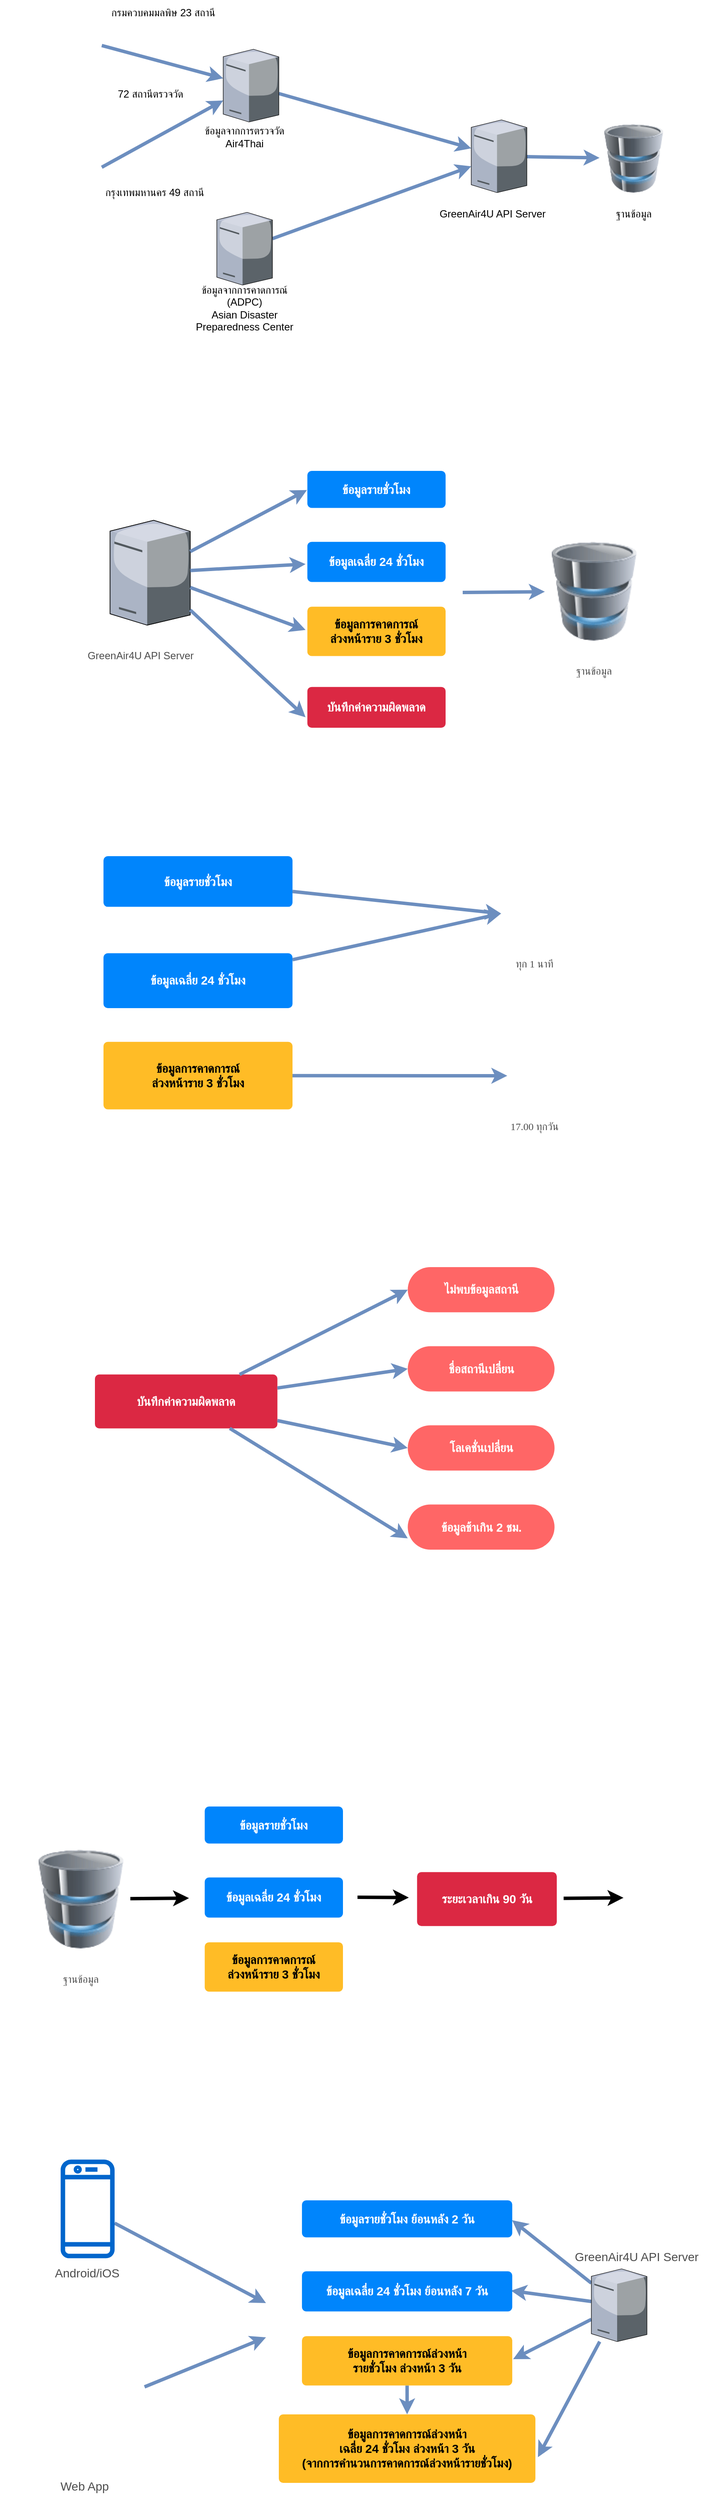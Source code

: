 <mxfile version="14.3.1" type="github">
  <diagram id="zh3HE5Sqc07CFCUgCEnf" name="Page-1">
    <mxGraphModel dx="946" dy="500" grid="1" gridSize="10" guides="1" tooltips="1" connect="1" arrows="1" fold="1" page="1" pageScale="1" pageWidth="850" pageHeight="1100" math="0" shadow="0">
      <root>
        <mxCell id="0" />
        <mxCell id="1" parent="0" />
        <mxCell id="6Dhc2FxLfwsOcZCqTkwx-10" style="orthogonalLoop=1;jettySize=auto;html=1;fillColor=#dae8fc;strokeColor=#6c8ebf;strokeWidth=4;rounded=0;" parent="1" source="6Dhc2FxLfwsOcZCqTkwx-2" edge="1">
          <mxGeometry relative="1" as="geometry">
            <mxPoint x="260" y="171.486" as="targetPoint" />
          </mxGeometry>
        </mxCell>
        <mxCell id="6Dhc2FxLfwsOcZCqTkwx-2" value="" style="shape=image;html=1;verticalAlign=top;verticalLabelPosition=bottom;labelBackgroundColor=#ffffff;imageAspect=0;aspect=fixed;image=https://cdn2.iconfinder.com/data/icons/public-services-filledoutline/64/PARKING_METER-transportation-urban-city-128.png" parent="1" vertex="1">
          <mxGeometry x="50" y="90" width="68" height="68" as="geometry" />
        </mxCell>
        <mxCell id="6Dhc2FxLfwsOcZCqTkwx-11" style="edgeStyle=none;orthogonalLoop=1;jettySize=auto;html=1;fillColor=#dae8fc;strokeColor=#6c8ebf;strokeWidth=4;rounded=0;" parent="1" source="6Dhc2FxLfwsOcZCqTkwx-3" edge="1">
          <mxGeometry relative="1" as="geometry">
            <mxPoint x="260" y="197.332" as="targetPoint" />
          </mxGeometry>
        </mxCell>
        <mxCell id="6Dhc2FxLfwsOcZCqTkwx-3" value="" style="shape=image;html=1;verticalAlign=top;verticalLabelPosition=bottom;labelBackgroundColor=#ffffff;imageAspect=0;aspect=fixed;image=https://cdn2.iconfinder.com/data/icons/public-services-filledoutline/64/PARKING_METER-transportation-urban-city-128.png" parent="1" vertex="1">
          <mxGeometry x="50" y="260" width="68" height="68" as="geometry" />
        </mxCell>
        <mxCell id="6Dhc2FxLfwsOcZCqTkwx-6" value="" style="shape=image;html=1;verticalAlign=top;verticalLabelPosition=bottom;labelBackgroundColor=#ffffff;imageAspect=0;aspect=fixed;image=https://cdn4.iconfinder.com/data/icons/essential-app-2/16/record-round-circle-dot-128.png" parent="1" vertex="1">
          <mxGeometry x="79" y="175" width="10" height="10" as="geometry" />
        </mxCell>
        <mxCell id="6Dhc2FxLfwsOcZCqTkwx-7" value="" style="shape=image;html=1;verticalAlign=top;verticalLabelPosition=bottom;labelBackgroundColor=#ffffff;imageAspect=0;aspect=fixed;image=https://cdn4.iconfinder.com/data/icons/essential-app-2/16/record-round-circle-dot-128.png" parent="1" vertex="1">
          <mxGeometry x="79" y="200" width="10" height="10" as="geometry" />
        </mxCell>
        <mxCell id="6Dhc2FxLfwsOcZCqTkwx-8" value="" style="shape=image;html=1;verticalAlign=top;verticalLabelPosition=bottom;labelBackgroundColor=#ffffff;imageAspect=0;aspect=fixed;image=https://cdn4.iconfinder.com/data/icons/essential-app-2/16/record-round-circle-dot-128.png" parent="1" vertex="1">
          <mxGeometry x="79" y="230" width="10" height="10" as="geometry" />
        </mxCell>
        <mxCell id="6Dhc2FxLfwsOcZCqTkwx-12" value="72 สถานีตรวจวัด" style="text;html=1;strokeColor=none;fillColor=none;align=center;verticalAlign=middle;whiteSpace=wrap;rounded=0;" parent="1" vertex="1">
          <mxGeometry x="130" y="175" width="90" height="30" as="geometry" />
        </mxCell>
        <mxCell id="6Dhc2FxLfwsOcZCqTkwx-13" value="ข้อมูลจากการตรวจวัด&lt;br&gt;Air4Thai" style="text;html=1;strokeColor=none;fillColor=none;align=center;verticalAlign=middle;whiteSpace=wrap;rounded=0;" parent="1" vertex="1">
          <mxGeometry x="220" y="230" width="130" height="20" as="geometry" />
        </mxCell>
        <mxCell id="6Dhc2FxLfwsOcZCqTkwx-15" value="ข้อมูลจากการคาดการณ์&lt;br&gt;(ADPC)&lt;br&gt;&lt;span style=&quot;font-family: &amp;#34;arial&amp;#34; , &amp;#34;helvetica neue&amp;#34; , &amp;#34;helvetica&amp;#34; , sans-serif ; background-color: rgb(255 , 255 , 255)&quot;&gt;Asian Disaster Preparedness Center&lt;/span&gt;" style="text;html=1;strokeColor=none;fillColor=none;align=center;verticalAlign=middle;whiteSpace=wrap;rounded=0;" parent="1" vertex="1">
          <mxGeometry x="220" y="430" width="130" height="20" as="geometry" />
        </mxCell>
        <mxCell id="6Dhc2FxLfwsOcZCqTkwx-21" style="edgeStyle=none;rounded=0;orthogonalLoop=1;jettySize=auto;html=1;strokeWidth=4;fillColor=#dae8fc;strokeColor=#6c8ebf;" parent="1" source="6Dhc2FxLfwsOcZCqTkwx-16" target="6Dhc2FxLfwsOcZCqTkwx-18" edge="1">
          <mxGeometry relative="1" as="geometry" />
        </mxCell>
        <mxCell id="6Dhc2FxLfwsOcZCqTkwx-16" value="" style="verticalLabelPosition=bottom;aspect=fixed;html=1;verticalAlign=top;strokeColor=none;align=center;outlineConnect=0;shape=mxgraph.citrix.license_server;" parent="1" vertex="1">
          <mxGeometry x="260" y="137.5" width="65" height="85" as="geometry" />
        </mxCell>
        <mxCell id="6Dhc2FxLfwsOcZCqTkwx-22" style="edgeStyle=none;rounded=0;orthogonalLoop=1;jettySize=auto;html=1;strokeWidth=4;fillColor=#dae8fc;strokeColor=#6c8ebf;" parent="1" source="6Dhc2FxLfwsOcZCqTkwx-17" target="6Dhc2FxLfwsOcZCqTkwx-18" edge="1">
          <mxGeometry relative="1" as="geometry" />
        </mxCell>
        <mxCell id="6Dhc2FxLfwsOcZCqTkwx-17" value="" style="verticalLabelPosition=bottom;aspect=fixed;html=1;verticalAlign=top;strokeColor=none;align=center;outlineConnect=0;shape=mxgraph.citrix.license_server;" parent="1" vertex="1">
          <mxGeometry x="252.5" y="328" width="65" height="85" as="geometry" />
        </mxCell>
        <mxCell id="6Dhc2FxLfwsOcZCqTkwx-23" style="edgeStyle=none;rounded=0;orthogonalLoop=1;jettySize=auto;html=1;strokeWidth=4;fillColor=#dae8fc;strokeColor=#6c8ebf;" parent="1" source="6Dhc2FxLfwsOcZCqTkwx-18" target="6Dhc2FxLfwsOcZCqTkwx-20" edge="1">
          <mxGeometry relative="1" as="geometry" />
        </mxCell>
        <mxCell id="6Dhc2FxLfwsOcZCqTkwx-18" value="" style="verticalLabelPosition=bottom;aspect=fixed;html=1;verticalAlign=top;strokeColor=none;align=center;outlineConnect=0;shape=mxgraph.citrix.license_server;" parent="1" vertex="1">
          <mxGeometry x="550" y="220" width="65" height="85" as="geometry" />
        </mxCell>
        <mxCell id="6Dhc2FxLfwsOcZCqTkwx-19" value="GreenAir4U API Server" style="text;html=1;strokeColor=none;fillColor=none;align=center;verticalAlign=middle;whiteSpace=wrap;rounded=0;" parent="1" vertex="1">
          <mxGeometry x="510" y="320" width="130" height="20" as="geometry" />
        </mxCell>
        <mxCell id="6Dhc2FxLfwsOcZCqTkwx-20" value="" style="image;html=1;image=img/lib/clip_art/computers/Database_128x128.png" parent="1" vertex="1">
          <mxGeometry x="700" y="225" width="80" height="80" as="geometry" />
        </mxCell>
        <mxCell id="6Dhc2FxLfwsOcZCqTkwx-24" value="ฐานข้อมูล" style="text;html=1;strokeColor=none;fillColor=none;align=center;verticalAlign=middle;whiteSpace=wrap;rounded=0;" parent="1" vertex="1">
          <mxGeometry x="675" y="320" width="130" height="20" as="geometry" />
        </mxCell>
        <mxCell id="6Dhc2FxLfwsOcZCqTkwx-43" value="" style="group;fontFamily=Verdana;" parent="1" vertex="1" connectable="0">
          <mxGeometry x="70" y="630" width="764.19" height="362" as="geometry" />
        </mxCell>
        <mxCell id="6Dhc2FxLfwsOcZCqTkwx-26" value="" style="verticalLabelPosition=bottom;aspect=fixed;html=1;verticalAlign=top;strokeColor=none;align=center;outlineConnect=0;shape=mxgraph.citrix.license_server;" parent="6Dhc2FxLfwsOcZCqTkwx-43" vertex="1">
          <mxGeometry x="57.675" y="57.674" width="93.721" height="122.558" as="geometry" />
        </mxCell>
        <mxCell id="6Dhc2FxLfwsOcZCqTkwx-27" value="&lt;font color=&quot;#4d4d4d&quot;&gt;GreenAir4U API Server&lt;/font&gt;" style="text;html=1;strokeColor=none;fillColor=none;align=center;verticalAlign=middle;whiteSpace=wrap;rounded=0;" parent="6Dhc2FxLfwsOcZCqTkwx-43" vertex="1">
          <mxGeometry y="201.86" width="187.443" height="28.837" as="geometry" />
        </mxCell>
        <mxCell id="6Dhc2FxLfwsOcZCqTkwx-30" value="ข้อมูลรายชั่วโมง" style="html=1;shadow=0;dashed=0;shape=mxgraph.bootstrap.rrect;rSize=5;strokeColor=none;strokeWidth=1;fillColor=#0085FC;fontColor=#FFFFFF;whiteSpace=wrap;align=center;verticalAlign=middle;spacingLeft=0;fontStyle=1;fontSize=14;spacing=5;" parent="6Dhc2FxLfwsOcZCqTkwx-43" vertex="1">
          <mxGeometry x="288.37" width="161.63" height="43.26" as="geometry" />
        </mxCell>
        <mxCell id="6Dhc2FxLfwsOcZCqTkwx-38" style="edgeStyle=none;rounded=0;orthogonalLoop=1;jettySize=auto;html=1;entryX=-0.003;entryY=0.517;entryDx=0;entryDy=0;entryPerimeter=0;strokeWidth=4;fillColor=#dae8fc;strokeColor=#6c8ebf;" parent="6Dhc2FxLfwsOcZCqTkwx-43" source="6Dhc2FxLfwsOcZCqTkwx-26" target="6Dhc2FxLfwsOcZCqTkwx-30" edge="1">
          <mxGeometry relative="1" as="geometry" />
        </mxCell>
        <mxCell id="6Dhc2FxLfwsOcZCqTkwx-31" value="" style="image;html=1;image=img/lib/clip_art/computers/Database_128x128.png" parent="6Dhc2FxLfwsOcZCqTkwx-43" vertex="1">
          <mxGeometry x="566.044" y="82.907" width="115.349" height="115.349" as="geometry" />
        </mxCell>
        <mxCell id="6Dhc2FxLfwsOcZCqTkwx-32" value="&lt;font face=&quot;Verdana&quot; color=&quot;#4d4d4d&quot;&gt;ฐานข้อมูล&lt;/font&gt;" style="text;html=1;strokeColor=none;fillColor=none;align=center;verticalAlign=middle;whiteSpace=wrap;rounded=0;" parent="6Dhc2FxLfwsOcZCqTkwx-43" vertex="1">
          <mxGeometry x="529.997" y="219.884" width="187.443" height="28.837" as="geometry" />
        </mxCell>
        <mxCell id="6Dhc2FxLfwsOcZCqTkwx-33" value="ข้อมูลเฉลี่ย 24 ชั่วโมง" style="html=1;shadow=0;dashed=0;shape=mxgraph.bootstrap.rrect;rSize=5;strokeColor=none;strokeWidth=1;fillColor=#0085FC;fontColor=#FFFFFF;whiteSpace=wrap;align=center;verticalAlign=middle;spacingLeft=0;fontStyle=1;fontSize=14;spacing=5;" parent="6Dhc2FxLfwsOcZCqTkwx-43" vertex="1">
          <mxGeometry x="288.37" y="82.91" width="161.63" height="46.86" as="geometry" />
        </mxCell>
        <mxCell id="6Dhc2FxLfwsOcZCqTkwx-39" style="edgeStyle=none;rounded=0;orthogonalLoop=1;jettySize=auto;html=1;entryX=-0.013;entryY=0.554;entryDx=0;entryDy=0;entryPerimeter=0;strokeWidth=4;fillColor=#dae8fc;strokeColor=#6c8ebf;" parent="6Dhc2FxLfwsOcZCqTkwx-43" source="6Dhc2FxLfwsOcZCqTkwx-26" target="6Dhc2FxLfwsOcZCqTkwx-33" edge="1">
          <mxGeometry relative="1" as="geometry" />
        </mxCell>
        <mxCell id="6Dhc2FxLfwsOcZCqTkwx-34" value="ข้อมูลการคาดการณ์&lt;br&gt;ล่วงหน้าราย 3 ชั่วโมง" style="html=1;shadow=0;dashed=0;shape=mxgraph.bootstrap.rrect;rSize=5;strokeColor=none;strokeWidth=1;fillColor=#FFBC26;fontColor=#000000;whiteSpace=wrap;align=center;verticalAlign=middle;spacingLeft=0;fontStyle=1;fontSize=14;spacing=5;" parent="6Dhc2FxLfwsOcZCqTkwx-43" vertex="1">
          <mxGeometry x="288.37" y="158.6" width="161.63" height="57.67" as="geometry" />
        </mxCell>
        <mxCell id="6Dhc2FxLfwsOcZCqTkwx-40" style="edgeStyle=none;rounded=0;orthogonalLoop=1;jettySize=auto;html=1;entryX=-0.013;entryY=0.471;entryDx=0;entryDy=0;entryPerimeter=0;strokeWidth=4;fillColor=#dae8fc;strokeColor=#6c8ebf;" parent="6Dhc2FxLfwsOcZCqTkwx-43" source="6Dhc2FxLfwsOcZCqTkwx-26" target="6Dhc2FxLfwsOcZCqTkwx-34" edge="1">
          <mxGeometry relative="1" as="geometry" />
        </mxCell>
        <mxCell id="6Dhc2FxLfwsOcZCqTkwx-37" value="บันทึกค่าความผิดพลาด" style="html=1;shadow=0;dashed=0;shape=mxgraph.bootstrap.rrect;rSize=5;strokeColor=none;strokeWidth=1;fillColor=#DB2843;fontColor=#FFFFFF;whiteSpace=wrap;align=center;verticalAlign=middle;spacingLeft=0;fontStyle=1;fontSize=14;spacing=5;" parent="6Dhc2FxLfwsOcZCqTkwx-43" vertex="1">
          <mxGeometry x="288.37" y="252.33" width="161.63" height="47.67" as="geometry" />
        </mxCell>
        <mxCell id="6Dhc2FxLfwsOcZCqTkwx-41" style="edgeStyle=none;rounded=0;orthogonalLoop=1;jettySize=auto;html=1;entryX=-0.013;entryY=0.742;entryDx=0;entryDy=0;entryPerimeter=0;strokeWidth=4;fillColor=#dae8fc;strokeColor=#6c8ebf;" parent="6Dhc2FxLfwsOcZCqTkwx-43" source="6Dhc2FxLfwsOcZCqTkwx-26" target="6Dhc2FxLfwsOcZCqTkwx-37" edge="1">
          <mxGeometry relative="1" as="geometry" />
        </mxCell>
        <mxCell id="6Dhc2FxLfwsOcZCqTkwx-44" value="" style="endArrow=classic;html=1;strokeWidth=4;fontFamily=Verdana;fillColor=#dae8fc;strokeColor=#6c8ebf;" parent="6Dhc2FxLfwsOcZCqTkwx-43" target="6Dhc2FxLfwsOcZCqTkwx-31" edge="1">
          <mxGeometry width="50" height="50" relative="1" as="geometry">
            <mxPoint x="470" y="142" as="sourcePoint" />
            <mxPoint x="520" y="93.95" as="targetPoint" />
          </mxGeometry>
        </mxCell>
        <mxCell id="6Dhc2FxLfwsOcZCqTkwx-72" value="" style="group" parent="1" vertex="1" connectable="0">
          <mxGeometry x="120" y="1080" width="669.07" height="335.61" as="geometry" />
        </mxCell>
        <mxCell id="6Dhc2FxLfwsOcZCqTkwx-48" value="ข้อมูลรายชั่วโมง" style="html=1;shadow=0;dashed=0;shape=mxgraph.bootstrap.rrect;rSize=5;strokeColor=none;strokeWidth=1;fillColor=#0085FC;fontColor=#FFFFFF;whiteSpace=wrap;align=center;verticalAlign=middle;spacingLeft=0;fontStyle=1;fontSize=14;spacing=5;" parent="6Dhc2FxLfwsOcZCqTkwx-72" vertex="1">
          <mxGeometry width="221.012" height="59.153" as="geometry" />
        </mxCell>
        <mxCell id="6Dhc2FxLfwsOcZCqTkwx-49" value="ข้อมูลเฉลี่ย 24 ชั่วโมง" style="html=1;shadow=0;dashed=0;shape=mxgraph.bootstrap.rrect;rSize=5;strokeColor=none;strokeWidth=1;fillColor=#0085FC;fontColor=#FFFFFF;whiteSpace=wrap;align=center;verticalAlign=middle;spacingLeft=0;fontStyle=1;fontSize=14;spacing=5;" parent="6Dhc2FxLfwsOcZCqTkwx-72" vertex="1">
          <mxGeometry y="113.369" width="221.012" height="64.075" as="geometry" />
        </mxCell>
        <mxCell id="6Dhc2FxLfwsOcZCqTkwx-50" value="ข้อมูลการคาดการณ์&lt;br&gt;ล่วงหน้าราย 3 ชั่วโมง" style="html=1;shadow=0;dashed=0;shape=mxgraph.bootstrap.rrect;rSize=5;strokeColor=none;strokeWidth=1;fillColor=#FFBC26;fontColor=#000000;whiteSpace=wrap;align=center;verticalAlign=middle;spacingLeft=0;fontStyle=1;fontSize=14;spacing=5;" parent="6Dhc2FxLfwsOcZCqTkwx-72" vertex="1">
          <mxGeometry y="216.866" width="221.012" height="78.857" as="geometry" />
        </mxCell>
        <mxCell id="6Dhc2FxLfwsOcZCqTkwx-51" value="" style="shape=image;html=1;verticalAlign=top;verticalLabelPosition=bottom;labelBackgroundColor=#ffffff;imageAspect=0;aspect=fixed;image=https://cdn1.iconfinder.com/data/icons/education-filled-outline-8/64/Education-Filled_20-128.png;fontFamily=Verdana;align=center;" parent="6Dhc2FxLfwsOcZCqTkwx-72" vertex="1">
          <mxGeometry x="464.914" y="27.348" width="79.308" height="79.308" as="geometry" />
        </mxCell>
        <mxCell id="6Dhc2FxLfwsOcZCqTkwx-69" style="edgeStyle=none;rounded=0;orthogonalLoop=1;jettySize=auto;html=1;entryX=0;entryY=0.5;entryDx=0;entryDy=0;strokeWidth=4;fontFamily=Verdana;fontSize=12;fillColor=#dae8fc;strokeColor=#6c8ebf;" parent="6Dhc2FxLfwsOcZCqTkwx-72" source="6Dhc2FxLfwsOcZCqTkwx-48" target="6Dhc2FxLfwsOcZCqTkwx-51" edge="1">
          <mxGeometry relative="1" as="geometry" />
        </mxCell>
        <mxCell id="6Dhc2FxLfwsOcZCqTkwx-70" style="edgeStyle=none;rounded=0;orthogonalLoop=1;jettySize=auto;html=1;entryX=0;entryY=0.5;entryDx=0;entryDy=0;strokeWidth=4;fontFamily=Verdana;fontSize=12;fillColor=#dae8fc;strokeColor=#6c8ebf;" parent="6Dhc2FxLfwsOcZCqTkwx-72" source="6Dhc2FxLfwsOcZCqTkwx-49" target="6Dhc2FxLfwsOcZCqTkwx-51" edge="1">
          <mxGeometry relative="1" as="geometry" />
        </mxCell>
        <mxCell id="6Dhc2FxLfwsOcZCqTkwx-52" value="" style="shape=image;html=1;verticalAlign=top;verticalLabelPosition=bottom;labelBackgroundColor=#ffffff;imageAspect=0;aspect=fixed;image=https://cdn1.iconfinder.com/data/icons/education-filled-outline-8/64/Education-Filled_20-128.png;fontFamily=Verdana;align=center;" parent="6Dhc2FxLfwsOcZCqTkwx-72" vertex="1">
          <mxGeometry x="472.133" y="216.866" width="79.308" height="79.308" as="geometry" />
        </mxCell>
        <mxCell id="6Dhc2FxLfwsOcZCqTkwx-71" style="edgeStyle=none;rounded=0;orthogonalLoop=1;jettySize=auto;html=1;entryX=0;entryY=0.5;entryDx=0;entryDy=0;strokeWidth=4;fontFamily=Verdana;fontSize=12;fillColor=#dae8fc;strokeColor=#6c8ebf;" parent="6Dhc2FxLfwsOcZCqTkwx-72" source="6Dhc2FxLfwsOcZCqTkwx-50" target="6Dhc2FxLfwsOcZCqTkwx-52" edge="1">
          <mxGeometry relative="1" as="geometry" />
        </mxCell>
        <mxCell id="6Dhc2FxLfwsOcZCqTkwx-67" value="&lt;font face=&quot;Verdana&quot; color=&quot;#4d4d4d&quot; style=&quot;font-size: 12px;&quot;&gt;ทุก 1 นาที&lt;/font&gt;" style="text;html=1;strokeColor=none;fillColor=none;align=center;verticalAlign=middle;whiteSpace=wrap;rounded=0;fontSize=12;" parent="6Dhc2FxLfwsOcZCqTkwx-72" vertex="1">
          <mxGeometry x="376.412" y="106.66" width="256.308" height="39.431" as="geometry" />
        </mxCell>
        <mxCell id="6Dhc2FxLfwsOcZCqTkwx-68" value="&lt;font color=&quot;#4d4d4d&quot; face=&quot;Verdana&quot;&gt;17.00 ทุกวัน&lt;/font&gt;" style="text;html=1;strokeColor=none;fillColor=none;align=center;verticalAlign=middle;whiteSpace=wrap;rounded=0;fontSize=12;" parent="6Dhc2FxLfwsOcZCqTkwx-72" vertex="1">
          <mxGeometry x="376.412" y="296.179" width="256.308" height="39.431" as="geometry" />
        </mxCell>
        <mxCell id="6Dhc2FxLfwsOcZCqTkwx-73" value="บันทึกค่าความผิดพลาด" style="html=1;shadow=0;dashed=0;shape=mxgraph.bootstrap.rrect;rSize=5;strokeColor=none;strokeWidth=1;fillColor=#DB2843;fontColor=#FFFFFF;whiteSpace=wrap;align=center;verticalAlign=middle;spacingLeft=0;fontStyle=1;fontSize=14;spacing=5;" parent="1" vertex="1">
          <mxGeometry x="110" y="1685.4" width="213.351" height="62.924" as="geometry" />
        </mxCell>
        <mxCell id="6Dhc2FxLfwsOcZCqTkwx-74" value="ชื่อสถานีเปลี่ยน" style="rounded=1;whiteSpace=wrap;html=1;arcSize=50;strokeColor=none;strokeWidth=1;fontColor=#FFFFFF;whiteSpace=wrap;align=center;verticalAlign=middle;spacingLeft=0;fontStyle=1;fontSize=14;spacing=10;fillColor=#FF6666;" parent="1" vertex="1">
          <mxGeometry x="475.757" y="1652.4" width="171.599" height="52.8" as="geometry" />
        </mxCell>
        <mxCell id="6Dhc2FxLfwsOcZCqTkwx-79" style="edgeStyle=none;rounded=0;orthogonalLoop=1;jettySize=auto;html=1;entryX=0;entryY=0.5;entryDx=0;entryDy=0;strokeWidth=4;fontFamily=Verdana;fontSize=12;fillColor=#dae8fc;strokeColor=#6c8ebf;" parent="1" source="6Dhc2FxLfwsOcZCqTkwx-73" target="6Dhc2FxLfwsOcZCqTkwx-74" edge="1">
          <mxGeometry x="110" y="1560" as="geometry" />
        </mxCell>
        <mxCell id="6Dhc2FxLfwsOcZCqTkwx-75" value="โลเคชั่นเปลี่ยน" style="rounded=1;whiteSpace=wrap;html=1;arcSize=50;strokeColor=none;strokeWidth=1;fontColor=#FFFFFF;whiteSpace=wrap;align=center;verticalAlign=middle;spacingLeft=0;fontStyle=1;fontSize=14;spacing=10;fillColor=#FF6666;" parent="1" vertex="1">
          <mxGeometry x="475.771" y="1744.8" width="171.599" height="52.8" as="geometry" />
        </mxCell>
        <mxCell id="6Dhc2FxLfwsOcZCqTkwx-80" style="edgeStyle=none;rounded=0;orthogonalLoop=1;jettySize=auto;html=1;entryX=0;entryY=0.5;entryDx=0;entryDy=0;strokeWidth=4;fontFamily=Verdana;fontSize=12;fillColor=#dae8fc;strokeColor=#6c8ebf;" parent="1" source="6Dhc2FxLfwsOcZCqTkwx-73" target="6Dhc2FxLfwsOcZCqTkwx-75" edge="1">
          <mxGeometry x="110" y="1560" as="geometry" />
        </mxCell>
        <mxCell id="6Dhc2FxLfwsOcZCqTkwx-76" value="ข้อมูลช้าเกิน 2 ชม." style="rounded=1;whiteSpace=wrap;html=1;arcSize=50;strokeColor=none;strokeWidth=1;fontColor=#FFFFFF;whiteSpace=wrap;align=center;verticalAlign=middle;spacingLeft=0;fontStyle=1;fontSize=14;spacing=10;fillColor=#FF6666;" parent="1" vertex="1">
          <mxGeometry x="475.757" y="1837.2" width="171.599" height="52.8" as="geometry" />
        </mxCell>
        <mxCell id="6Dhc2FxLfwsOcZCqTkwx-81" style="edgeStyle=none;rounded=0;orthogonalLoop=1;jettySize=auto;html=1;entryX=0;entryY=0.75;entryDx=0;entryDy=0;strokeWidth=4;fontFamily=Verdana;fontSize=12;fillColor=#dae8fc;strokeColor=#6c8ebf;" parent="1" source="6Dhc2FxLfwsOcZCqTkwx-73" target="6Dhc2FxLfwsOcZCqTkwx-76" edge="1">
          <mxGeometry x="110" y="1560" as="geometry" />
        </mxCell>
        <mxCell id="6Dhc2FxLfwsOcZCqTkwx-77" value="ไม่พบข้อมูลสถานี" style="rounded=1;whiteSpace=wrap;html=1;arcSize=50;strokeColor=none;strokeWidth=1;fontColor=#FFFFFF;whiteSpace=wrap;align=center;verticalAlign=middle;spacingLeft=0;fontStyle=1;fontSize=14;spacing=10;fillColor=#FF6666;" parent="1" vertex="1">
          <mxGeometry x="475.771" y="1560" width="171.599" height="52.8" as="geometry" />
        </mxCell>
        <mxCell id="6Dhc2FxLfwsOcZCqTkwx-78" style="edgeStyle=none;rounded=0;orthogonalLoop=1;jettySize=auto;html=1;entryX=0;entryY=0.5;entryDx=0;entryDy=0;strokeWidth=4;fontFamily=Verdana;fontSize=12;fillColor=#dae8fc;strokeColor=#6c8ebf;" parent="1" source="6Dhc2FxLfwsOcZCqTkwx-73" target="6Dhc2FxLfwsOcZCqTkwx-77" edge="1">
          <mxGeometry x="110" y="1560" as="geometry" />
        </mxCell>
        <mxCell id="6Dhc2FxLfwsOcZCqTkwx-83" value="ข้อมูลรายชั่วโมง" style="html=1;shadow=0;dashed=0;shape=mxgraph.bootstrap.rrect;rSize=5;strokeColor=none;strokeWidth=1;fillColor=#0085FC;fontColor=#FFFFFF;whiteSpace=wrap;align=center;verticalAlign=middle;spacingLeft=0;fontStyle=1;fontSize=14;spacing=5;" parent="1" vertex="1">
          <mxGeometry x="238.37" y="2189.99" width="161.63" height="43.26" as="geometry" />
        </mxCell>
        <mxCell id="6Dhc2FxLfwsOcZCqTkwx-96" style="edgeStyle=none;rounded=0;orthogonalLoop=1;jettySize=auto;html=1;strokeWidth=4;fontFamily=Verdana;fontSize=12;" parent="1" source="6Dhc2FxLfwsOcZCqTkwx-84" edge="1">
          <mxGeometry relative="1" as="geometry">
            <mxPoint x="220" y="2297" as="targetPoint" />
          </mxGeometry>
        </mxCell>
        <mxCell id="6Dhc2FxLfwsOcZCqTkwx-84" value="" style="image;html=1;image=img/lib/clip_art/computers/Database_128x128.png" parent="1" vertex="1">
          <mxGeometry x="36.044" y="2240.447" width="115.349" height="115.349" as="geometry" />
        </mxCell>
        <mxCell id="6Dhc2FxLfwsOcZCqTkwx-85" value="&lt;font face=&quot;Verdana&quot; color=&quot;#4d4d4d&quot;&gt;ฐานข้อมูล&lt;/font&gt;" style="text;html=1;strokeColor=none;fillColor=none;align=center;verticalAlign=middle;whiteSpace=wrap;rounded=0;" parent="1" vertex="1">
          <mxGeometry x="-0.003" y="2377.424" width="187.443" height="28.837" as="geometry" />
        </mxCell>
        <mxCell id="6Dhc2FxLfwsOcZCqTkwx-97" style="edgeStyle=none;rounded=0;orthogonalLoop=1;jettySize=auto;html=1;strokeWidth=4;fontFamily=Verdana;fontSize=12;" parent="1" edge="1">
          <mxGeometry relative="1" as="geometry">
            <mxPoint x="477" y="2296.33" as="targetPoint" />
            <mxPoint x="417" y="2296" as="sourcePoint" />
          </mxGeometry>
        </mxCell>
        <mxCell id="6Dhc2FxLfwsOcZCqTkwx-86" value="ข้อมูลเฉลี่ย 24 ชั่วโมง" style="html=1;shadow=0;dashed=0;shape=mxgraph.bootstrap.rrect;rSize=5;strokeColor=none;strokeWidth=1;fillColor=#0085FC;fontColor=#FFFFFF;whiteSpace=wrap;align=center;verticalAlign=middle;spacingLeft=0;fontStyle=1;fontSize=14;spacing=5;" parent="1" vertex="1">
          <mxGeometry x="238.37" y="2272.9" width="161.63" height="46.86" as="geometry" />
        </mxCell>
        <mxCell id="6Dhc2FxLfwsOcZCqTkwx-87" value="ข้อมูลการคาดการณ์&lt;br&gt;ล่วงหน้าราย 3 ชั่วโมง" style="html=1;shadow=0;dashed=0;shape=mxgraph.bootstrap.rrect;rSize=5;strokeColor=none;strokeWidth=1;fillColor=#FFBC26;fontColor=#000000;whiteSpace=wrap;align=center;verticalAlign=middle;spacingLeft=0;fontStyle=1;fontSize=14;spacing=5;" parent="1" vertex="1">
          <mxGeometry x="238.37" y="2348.59" width="161.63" height="57.67" as="geometry" />
        </mxCell>
        <mxCell id="6Dhc2FxLfwsOcZCqTkwx-98" style="edgeStyle=none;rounded=0;orthogonalLoop=1;jettySize=auto;html=1;strokeWidth=4;fontFamily=Verdana;fontSize=12;" parent="1" edge="1">
          <mxGeometry relative="1" as="geometry">
            <mxPoint x="658" y="2297.306" as="sourcePoint" />
            <mxPoint x="728" y="2296.601" as="targetPoint" />
          </mxGeometry>
        </mxCell>
        <mxCell id="6Dhc2FxLfwsOcZCqTkwx-90" value="ระยะเวลาเกิน 90 วัน" style="html=1;shadow=0;dashed=0;shape=mxgraph.bootstrap.rrect;rSize=5;strokeColor=none;strokeWidth=1;fillColor=#DB2843;fontColor=#FFFFFF;whiteSpace=wrap;align=center;verticalAlign=middle;spacingLeft=0;fontStyle=1;fontSize=14;spacing=5;" parent="1" vertex="1">
          <mxGeometry x="486.65" y="2266.67" width="163.35" height="62.92" as="geometry" />
        </mxCell>
        <mxCell id="6Dhc2FxLfwsOcZCqTkwx-92" value="" style="shape=image;html=1;verticalAlign=top;verticalLabelPosition=bottom;labelBackgroundColor=#ffffff;imageAspect=0;aspect=fixed;image=https://cdn4.iconfinder.com/data/icons/general-office/91/General_Office_24-128.png;fillColor=#FF6666;fontFamily=Verdana;fontSize=12;align=center;" parent="1" vertex="1">
          <mxGeometry x="720" y="2245.46" width="101.26" height="101.26" as="geometry" />
        </mxCell>
        <mxCell id="6Dhc2FxLfwsOcZCqTkwx-122" style="edgeStyle=none;rounded=0;orthogonalLoop=1;jettySize=auto;html=1;entryX=0.999;entryY=0.536;entryDx=0;entryDy=0;entryPerimeter=0;strokeWidth=4;fontFamily=Verdana;fontSize=12;fillColor=#dae8fc;strokeColor=#6c8ebf;" parent="1" source="6Dhc2FxLfwsOcZCqTkwx-100" target="6Dhc2FxLfwsOcZCqTkwx-117" edge="1">
          <mxGeometry relative="1" as="geometry" />
        </mxCell>
        <mxCell id="6Dhc2FxLfwsOcZCqTkwx-123" style="edgeStyle=none;rounded=0;orthogonalLoop=1;jettySize=auto;html=1;entryX=0.994;entryY=0.483;entryDx=0;entryDy=0;entryPerimeter=0;strokeWidth=4;fontFamily=Verdana;fontSize=12;fillColor=#dae8fc;strokeColor=#6c8ebf;" parent="1" source="6Dhc2FxLfwsOcZCqTkwx-100" target="6Dhc2FxLfwsOcZCqTkwx-118" edge="1">
          <mxGeometry relative="1" as="geometry" />
        </mxCell>
        <mxCell id="6Dhc2FxLfwsOcZCqTkwx-124" style="edgeStyle=none;rounded=0;orthogonalLoop=1;jettySize=auto;html=1;entryX=1.004;entryY=0.467;entryDx=0;entryDy=0;entryPerimeter=0;strokeWidth=4;fontFamily=Verdana;fontSize=12;fillColor=#dae8fc;strokeColor=#6c8ebf;" parent="1" source="6Dhc2FxLfwsOcZCqTkwx-100" target="6Dhc2FxLfwsOcZCqTkwx-119" edge="1">
          <mxGeometry relative="1" as="geometry" />
        </mxCell>
        <mxCell id="6Dhc2FxLfwsOcZCqTkwx-125" style="edgeStyle=none;rounded=0;orthogonalLoop=1;jettySize=auto;html=1;strokeWidth=4;fontFamily=Verdana;fontSize=12;fillColor=#dae8fc;strokeColor=#6c8ebf;" parent="1" source="6Dhc2FxLfwsOcZCqTkwx-100" edge="1">
          <mxGeometry relative="1" as="geometry">
            <mxPoint x="627.93" y="2950.0" as="targetPoint" />
          </mxGeometry>
        </mxCell>
        <mxCell id="6Dhc2FxLfwsOcZCqTkwx-100" value="" style="verticalLabelPosition=bottom;aspect=fixed;html=1;verticalAlign=top;strokeColor=none;align=center;outlineConnect=0;shape=mxgraph.citrix.license_server;" parent="1" vertex="1">
          <mxGeometry x="690.43" y="2730" width="65" height="85" as="geometry" />
        </mxCell>
        <mxCell id="6Dhc2FxLfwsOcZCqTkwx-116" value="&lt;font color=&quot;#4d4d4d&quot; style=&quot;font-size: 14px;&quot;&gt;GreenAir4U API Server&lt;/font&gt;" style="text;html=1;strokeColor=none;fillColor=none;align=center;verticalAlign=middle;whiteSpace=wrap;rounded=0;fontSize=14;" parent="1" vertex="1">
          <mxGeometry x="650" y="2701.16" width="187.443" height="28.837" as="geometry" />
        </mxCell>
        <mxCell id="6Dhc2FxLfwsOcZCqTkwx-117" value="ข้อมูลรายชั่วโมง ย้อนหลัง 2 วัน" style="html=1;shadow=0;dashed=0;shape=mxgraph.bootstrap.rrect;rSize=5;strokeColor=none;strokeWidth=1;fillColor=#0085FC;fontColor=#FFFFFF;whiteSpace=wrap;align=center;verticalAlign=middle;spacingLeft=0;fontStyle=1;fontSize=14;spacing=5;" parent="1" vertex="1">
          <mxGeometry x="352.06" y="2650" width="245.87" height="43.26" as="geometry" />
        </mxCell>
        <mxCell id="6Dhc2FxLfwsOcZCqTkwx-118" value="ข้อมูลเฉลี่ย 24 ชั่วโมง ย้อนหลัง 7 วัน" style="html=1;shadow=0;dashed=0;shape=mxgraph.bootstrap.rrect;rSize=5;strokeColor=none;strokeWidth=1;fillColor=#0085FC;fontColor=#FFFFFF;whiteSpace=wrap;align=center;verticalAlign=middle;spacingLeft=0;fontStyle=1;fontSize=14;spacing=5;" parent="1" vertex="1">
          <mxGeometry x="352.06" y="2732.91" width="245.87" height="46.86" as="geometry" />
        </mxCell>
        <mxCell id="6Dhc2FxLfwsOcZCqTkwx-121" style="edgeStyle=none;rounded=0;orthogonalLoop=1;jettySize=auto;html=1;entryX=0.5;entryY=0;entryDx=0;entryDy=0;entryPerimeter=0;strokeWidth=4;fontFamily=Verdana;fontSize=12;fillColor=#dae8fc;strokeColor=#6c8ebf;" parent="1" source="6Dhc2FxLfwsOcZCqTkwx-119" target="6Dhc2FxLfwsOcZCqTkwx-120" edge="1">
          <mxGeometry relative="1" as="geometry" />
        </mxCell>
        <mxCell id="6Dhc2FxLfwsOcZCqTkwx-119" value="ข้อมูลการคาดการณ์ล่วงหน้า&lt;br&gt;รายชั่วโมง ล่วงหน้า 3 วัน" style="html=1;shadow=0;dashed=0;shape=mxgraph.bootstrap.rrect;rSize=5;strokeColor=none;strokeWidth=1;fillColor=#FFBC26;fontColor=#000000;whiteSpace=wrap;align=center;verticalAlign=middle;spacingLeft=0;fontStyle=1;fontSize=14;spacing=5;" parent="1" vertex="1">
          <mxGeometry x="352.06" y="2808.6" width="245.87" height="57.67" as="geometry" />
        </mxCell>
        <mxCell id="6Dhc2FxLfwsOcZCqTkwx-120" value="ข้อมูลการคาดการณ์ล่วงหน้า&lt;br&gt;เฉลี่ย 24 ชั่วโมง ล่วงหน้า 3 วัน&lt;br&gt;(จากการคำนวนการคาดการณ์ล่วงหน้ารายชั่วโมง)" style="html=1;shadow=0;dashed=0;shape=mxgraph.bootstrap.rrect;rSize=5;strokeColor=none;strokeWidth=1;fillColor=#FFBC26;fontColor=#000000;whiteSpace=wrap;align=center;verticalAlign=middle;spacingLeft=0;fontStyle=1;fontSize=14;spacing=5;" parent="1" vertex="1">
          <mxGeometry x="325" y="2900" width="300" height="80" as="geometry" />
        </mxCell>
        <mxCell id="6Dhc2FxLfwsOcZCqTkwx-128" style="edgeStyle=none;rounded=0;orthogonalLoop=1;jettySize=auto;html=1;strokeWidth=4;fontFamily=Verdana;fontSize=14;fillColor=#dae8fc;strokeColor=#6c8ebf;" parent="1" source="6Dhc2FxLfwsOcZCqTkwx-126" edge="1">
          <mxGeometry relative="1" as="geometry">
            <mxPoint x="310" y="2770.0" as="targetPoint" />
          </mxGeometry>
        </mxCell>
        <mxCell id="6Dhc2FxLfwsOcZCqTkwx-126" value="" style="outlineConnect=0;strokeColor=#6c8ebf;dashed=0;verticalLabelPosition=bottom;verticalAlign=top;align=center;html=1;fontSize=12;fontStyle=0;aspect=fixed;pointerEvents=1;shape=mxgraph.aws4.mobile_client;fillColor=#0066CC;" parent="1" vertex="1">
          <mxGeometry x="69.92" y="2600" width="63.08" height="120" as="geometry" />
        </mxCell>
        <mxCell id="6Dhc2FxLfwsOcZCqTkwx-127" value="&lt;font color=&quot;#4d4d4d&quot; style=&quot;font-size: 14px;&quot;&gt;Android/iOS&lt;/font&gt;" style="text;html=1;strokeColor=none;fillColor=none;align=center;verticalAlign=middle;whiteSpace=wrap;rounded=0;fontSize=14;" parent="1" vertex="1">
          <mxGeometry x="31.46" y="2721" width="140" height="28.84" as="geometry" />
        </mxCell>
        <mxCell id="6Dhc2FxLfwsOcZCqTkwx-130" style="edgeStyle=none;rounded=0;orthogonalLoop=1;jettySize=auto;html=1;strokeWidth=4;fontFamily=Verdana;fontSize=14;fillColor=#dae8fc;strokeColor=#6c8ebf;" parent="1" source="6Dhc2FxLfwsOcZCqTkwx-129" edge="1">
          <mxGeometry relative="1" as="geometry">
            <mxPoint x="310" y="2810.0" as="targetPoint" />
          </mxGeometry>
        </mxCell>
        <mxCell id="6Dhc2FxLfwsOcZCqTkwx-129" value="" style="shape=image;html=1;verticalAlign=top;verticalLabelPosition=bottom;labelBackgroundColor=#ffffff;imageAspect=0;aspect=fixed;image=https://cdn2.iconfinder.com/data/icons/bitsies/128/Application-128.png;fillColor=#0066CC;fontFamily=Verdana;fontSize=14;align=center;" parent="1" vertex="1">
          <mxGeometry x="40" y="2830" width="128" height="128" as="geometry" />
        </mxCell>
        <mxCell id="6Dhc2FxLfwsOcZCqTkwx-131" value="&lt;font color=&quot;#4d4d4d&quot;&gt;Web App&lt;/font&gt;" style="text;html=1;strokeColor=none;fillColor=none;align=center;verticalAlign=middle;whiteSpace=wrap;rounded=0;fontSize=14;" parent="1" vertex="1">
          <mxGeometry x="28" y="2970" width="140" height="28.84" as="geometry" />
        </mxCell>
        <mxCell id="Tsaf_3sN4MXmvYoFAo45-1" value="กรมควบคมมลพิษ 23 สถานี" style="text;html=1;strokeColor=none;fillColor=none;align=center;verticalAlign=middle;whiteSpace=wrap;rounded=0;" vertex="1" parent="1">
          <mxGeometry x="110" y="80" width="160" height="30" as="geometry" />
        </mxCell>
        <mxCell id="Tsaf_3sN4MXmvYoFAo45-2" value="กรุงเทพมหานคร 49 สถานี" style="text;html=1;strokeColor=none;fillColor=none;align=center;verticalAlign=middle;whiteSpace=wrap;rounded=0;" vertex="1" parent="1">
          <mxGeometry x="100" y="290" width="160" height="30" as="geometry" />
        </mxCell>
      </root>
    </mxGraphModel>
  </diagram>
</mxfile>
